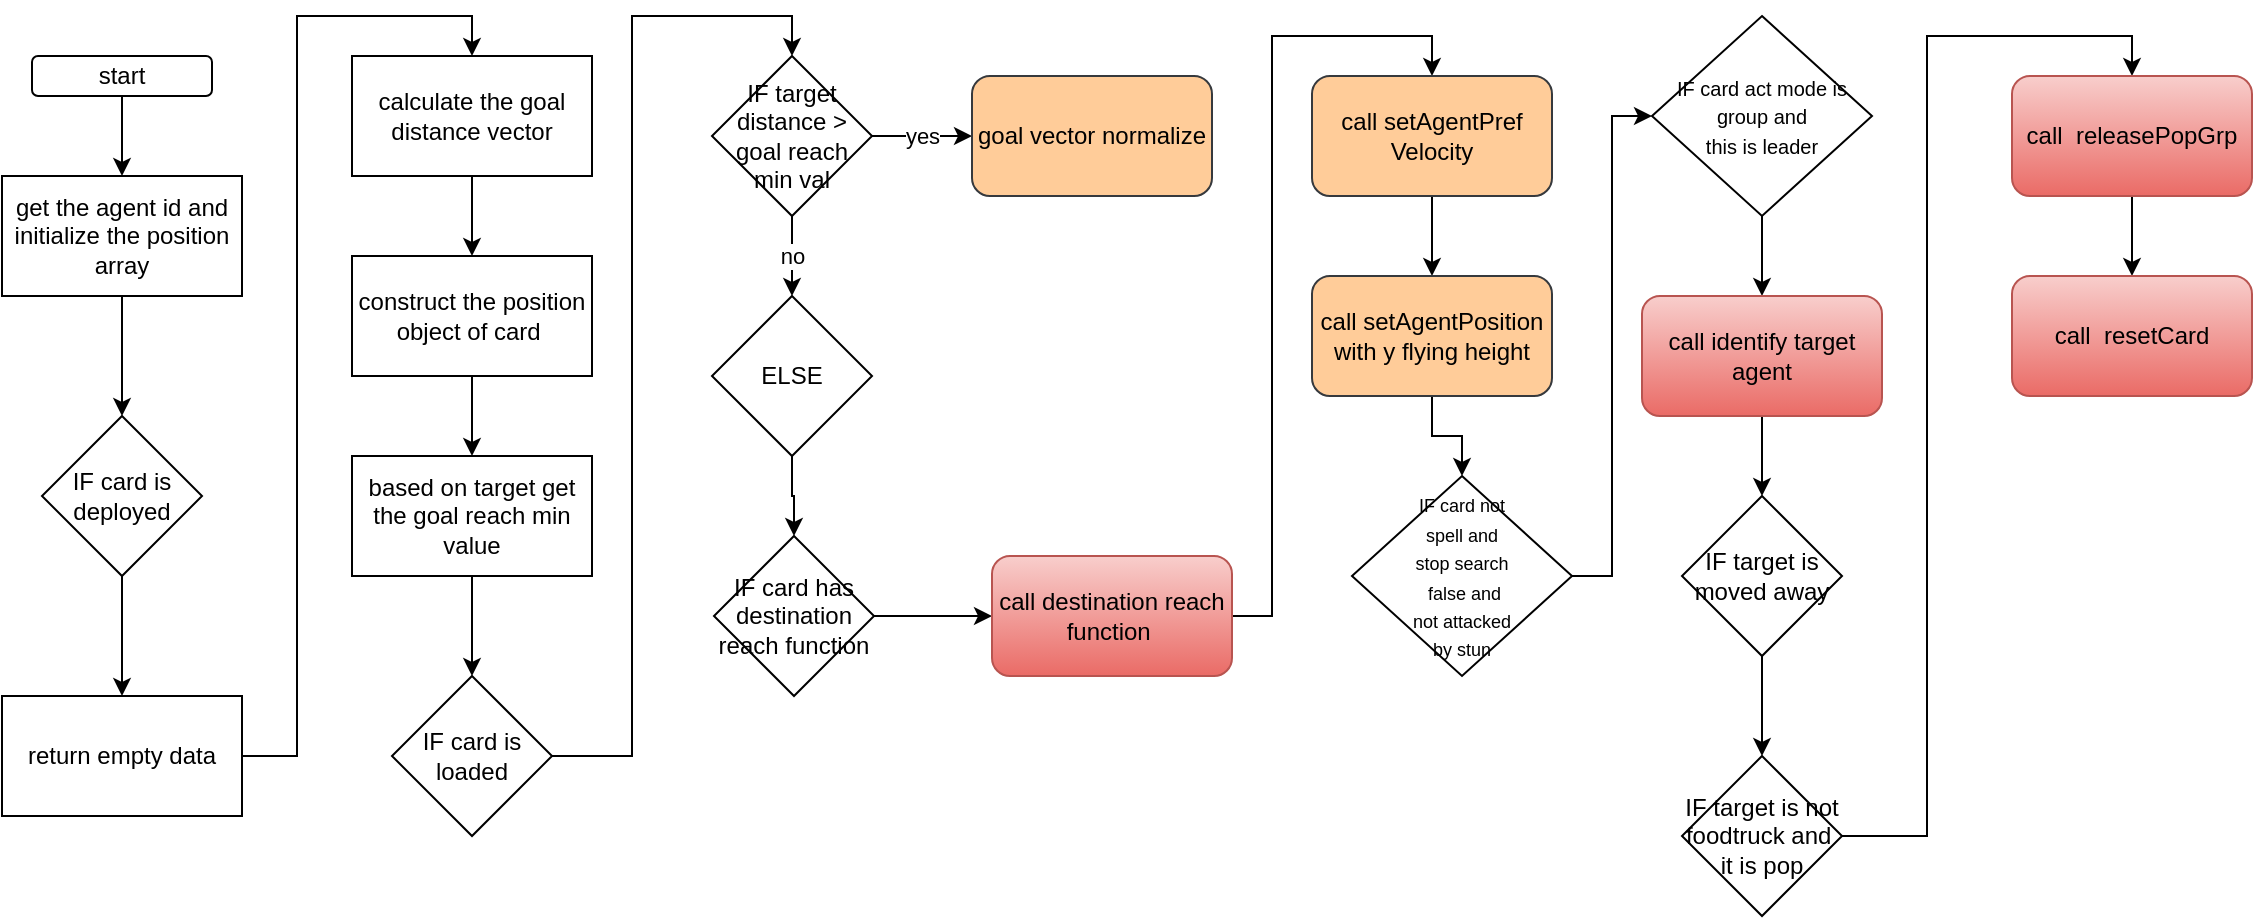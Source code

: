 <mxfile version="17.5.0" type="github">
  <diagram id="NRG96wmKsFy-NSimjWAR" name="Page-1">
    <mxGraphModel dx="1038" dy="579" grid="1" gridSize="10" guides="1" tooltips="1" connect="1" arrows="1" fold="1" page="1" pageScale="1" pageWidth="850" pageHeight="1100" math="0" shadow="0">
      <root>
        <mxCell id="0" />
        <mxCell id="1" parent="0" />
        <mxCell id="cC3KhHnQdyNx1ZXIQcRA-8" value="" style="edgeStyle=orthogonalEdgeStyle;rounded=0;orthogonalLoop=1;jettySize=auto;html=1;" edge="1" parent="1" source="cC3KhHnQdyNx1ZXIQcRA-1" target="cC3KhHnQdyNx1ZXIQcRA-2">
          <mxGeometry relative="1" as="geometry" />
        </mxCell>
        <mxCell id="cC3KhHnQdyNx1ZXIQcRA-1" value="start" style="rounded=1;whiteSpace=wrap;html=1;" vertex="1" parent="1">
          <mxGeometry x="80" y="30" width="90" height="20" as="geometry" />
        </mxCell>
        <mxCell id="cC3KhHnQdyNx1ZXIQcRA-9" style="edgeStyle=orthogonalEdgeStyle;rounded=0;orthogonalLoop=1;jettySize=auto;html=1;" edge="1" parent="1" source="cC3KhHnQdyNx1ZXIQcRA-2" target="cC3KhHnQdyNx1ZXIQcRA-3">
          <mxGeometry relative="1" as="geometry" />
        </mxCell>
        <mxCell id="cC3KhHnQdyNx1ZXIQcRA-2" value="get the agent id and initialize the position&lt;br&gt;array" style="rounded=0;whiteSpace=wrap;html=1;" vertex="1" parent="1">
          <mxGeometry x="65" y="90" width="120" height="60" as="geometry" />
        </mxCell>
        <mxCell id="cC3KhHnQdyNx1ZXIQcRA-11" value="" style="edgeStyle=orthogonalEdgeStyle;rounded=0;orthogonalLoop=1;jettySize=auto;html=1;" edge="1" parent="1" source="cC3KhHnQdyNx1ZXIQcRA-3" target="cC3KhHnQdyNx1ZXIQcRA-10">
          <mxGeometry relative="1" as="geometry" />
        </mxCell>
        <mxCell id="cC3KhHnQdyNx1ZXIQcRA-3" value="IF card is deployed" style="rhombus;whiteSpace=wrap;html=1;rounded=0;" vertex="1" parent="1">
          <mxGeometry x="85" y="210" width="80" height="80" as="geometry" />
        </mxCell>
        <mxCell id="cC3KhHnQdyNx1ZXIQcRA-14" value="" style="edgeStyle=orthogonalEdgeStyle;rounded=0;orthogonalLoop=1;jettySize=auto;html=1;" edge="1" parent="1" source="cC3KhHnQdyNx1ZXIQcRA-4" target="cC3KhHnQdyNx1ZXIQcRA-13">
          <mxGeometry relative="1" as="geometry" />
        </mxCell>
        <mxCell id="cC3KhHnQdyNx1ZXIQcRA-4" value="calculate the goal distance vector" style="whiteSpace=wrap;html=1;rounded=0;" vertex="1" parent="1">
          <mxGeometry x="240" y="30" width="120" height="60" as="geometry" />
        </mxCell>
        <mxCell id="cC3KhHnQdyNx1ZXIQcRA-20" value="yes" style="edgeStyle=orthogonalEdgeStyle;rounded=0;orthogonalLoop=1;jettySize=auto;html=1;" edge="1" parent="1" source="cC3KhHnQdyNx1ZXIQcRA-5" target="cC3KhHnQdyNx1ZXIQcRA-6">
          <mxGeometry relative="1" as="geometry" />
        </mxCell>
        <mxCell id="cC3KhHnQdyNx1ZXIQcRA-21" value="no" style="edgeStyle=orthogonalEdgeStyle;rounded=0;orthogonalLoop=1;jettySize=auto;html=1;" edge="1" parent="1" source="cC3KhHnQdyNx1ZXIQcRA-5" target="cC3KhHnQdyNx1ZXIQcRA-7">
          <mxGeometry relative="1" as="geometry" />
        </mxCell>
        <mxCell id="cC3KhHnQdyNx1ZXIQcRA-5" value="IF target distance &amp;gt; goal reach min val" style="rhombus;whiteSpace=wrap;html=1;rounded=0;" vertex="1" parent="1">
          <mxGeometry x="420" y="30" width="80" height="80" as="geometry" />
        </mxCell>
        <mxCell id="cC3KhHnQdyNx1ZXIQcRA-6" value="goal vector normalize" style="rounded=1;whiteSpace=wrap;html=1;fillColor=#ffcc99;strokeColor=#36393d;" vertex="1" parent="1">
          <mxGeometry x="550" y="40" width="120" height="60" as="geometry" />
        </mxCell>
        <mxCell id="cC3KhHnQdyNx1ZXIQcRA-23" value="" style="edgeStyle=orthogonalEdgeStyle;rounded=0;orthogonalLoop=1;jettySize=auto;html=1;" edge="1" parent="1" source="cC3KhHnQdyNx1ZXIQcRA-7" target="cC3KhHnQdyNx1ZXIQcRA-22">
          <mxGeometry relative="1" as="geometry" />
        </mxCell>
        <mxCell id="cC3KhHnQdyNx1ZXIQcRA-7" value="ELSE" style="rhombus;whiteSpace=wrap;html=1;rounded=0;" vertex="1" parent="1">
          <mxGeometry x="420" y="150" width="80" height="80" as="geometry" />
        </mxCell>
        <mxCell id="cC3KhHnQdyNx1ZXIQcRA-12" style="edgeStyle=orthogonalEdgeStyle;rounded=0;orthogonalLoop=1;jettySize=auto;html=1;entryX=0.5;entryY=0;entryDx=0;entryDy=0;" edge="1" parent="1" source="cC3KhHnQdyNx1ZXIQcRA-10" target="cC3KhHnQdyNx1ZXIQcRA-4">
          <mxGeometry relative="1" as="geometry" />
        </mxCell>
        <mxCell id="cC3KhHnQdyNx1ZXIQcRA-10" value="return empty data" style="whiteSpace=wrap;html=1;rounded=0;" vertex="1" parent="1">
          <mxGeometry x="65" y="350" width="120" height="60" as="geometry" />
        </mxCell>
        <mxCell id="cC3KhHnQdyNx1ZXIQcRA-16" value="" style="edgeStyle=orthogonalEdgeStyle;rounded=0;orthogonalLoop=1;jettySize=auto;html=1;" edge="1" parent="1" source="cC3KhHnQdyNx1ZXIQcRA-13" target="cC3KhHnQdyNx1ZXIQcRA-15">
          <mxGeometry relative="1" as="geometry" />
        </mxCell>
        <mxCell id="cC3KhHnQdyNx1ZXIQcRA-13" value="construct the position object of card&amp;nbsp;" style="whiteSpace=wrap;html=1;rounded=0;" vertex="1" parent="1">
          <mxGeometry x="240" y="130" width="120" height="60" as="geometry" />
        </mxCell>
        <mxCell id="cC3KhHnQdyNx1ZXIQcRA-18" value="" style="edgeStyle=orthogonalEdgeStyle;rounded=0;orthogonalLoop=1;jettySize=auto;html=1;" edge="1" parent="1" source="cC3KhHnQdyNx1ZXIQcRA-15" target="cC3KhHnQdyNx1ZXIQcRA-17">
          <mxGeometry relative="1" as="geometry" />
        </mxCell>
        <mxCell id="cC3KhHnQdyNx1ZXIQcRA-15" value="based on target get the goal reach min value" style="whiteSpace=wrap;html=1;rounded=0;" vertex="1" parent="1">
          <mxGeometry x="240" y="230" width="120" height="60" as="geometry" />
        </mxCell>
        <mxCell id="cC3KhHnQdyNx1ZXIQcRA-19" style="edgeStyle=orthogonalEdgeStyle;rounded=0;orthogonalLoop=1;jettySize=auto;html=1;entryX=0.5;entryY=0;entryDx=0;entryDy=0;" edge="1" parent="1" source="cC3KhHnQdyNx1ZXIQcRA-17" target="cC3KhHnQdyNx1ZXIQcRA-5">
          <mxGeometry relative="1" as="geometry" />
        </mxCell>
        <mxCell id="cC3KhHnQdyNx1ZXIQcRA-17" value="IF card is loaded" style="rhombus;whiteSpace=wrap;html=1;rounded=0;" vertex="1" parent="1">
          <mxGeometry x="260" y="340" width="80" height="80" as="geometry" />
        </mxCell>
        <mxCell id="cC3KhHnQdyNx1ZXIQcRA-25" value="" style="edgeStyle=orthogonalEdgeStyle;rounded=0;orthogonalLoop=1;jettySize=auto;html=1;" edge="1" parent="1" source="cC3KhHnQdyNx1ZXIQcRA-22" target="cC3KhHnQdyNx1ZXIQcRA-24">
          <mxGeometry relative="1" as="geometry" />
        </mxCell>
        <mxCell id="cC3KhHnQdyNx1ZXIQcRA-22" value="IF card has destination reach function" style="rhombus;whiteSpace=wrap;html=1;rounded=0;" vertex="1" parent="1">
          <mxGeometry x="421" y="270" width="80" height="80" as="geometry" />
        </mxCell>
        <mxCell id="cC3KhHnQdyNx1ZXIQcRA-28" style="edgeStyle=orthogonalEdgeStyle;rounded=0;orthogonalLoop=1;jettySize=auto;html=1;entryX=0.5;entryY=0;entryDx=0;entryDy=0;" edge="1" parent="1" source="cC3KhHnQdyNx1ZXIQcRA-24" target="cC3KhHnQdyNx1ZXIQcRA-26">
          <mxGeometry relative="1" as="geometry" />
        </mxCell>
        <mxCell id="cC3KhHnQdyNx1ZXIQcRA-24" value="call destination reach function&amp;nbsp;" style="rounded=1;whiteSpace=wrap;html=1;fillColor=#f8cecc;gradientColor=#ea6b66;strokeColor=#b85450;" vertex="1" parent="1">
          <mxGeometry x="560" y="280" width="120" height="60" as="geometry" />
        </mxCell>
        <mxCell id="cC3KhHnQdyNx1ZXIQcRA-29" value="" style="edgeStyle=orthogonalEdgeStyle;rounded=0;orthogonalLoop=1;jettySize=auto;html=1;" edge="1" parent="1" source="cC3KhHnQdyNx1ZXIQcRA-26" target="cC3KhHnQdyNx1ZXIQcRA-27">
          <mxGeometry relative="1" as="geometry" />
        </mxCell>
        <mxCell id="cC3KhHnQdyNx1ZXIQcRA-26" value="call&amp;nbsp;setAgentPref&lt;br&gt;Velocity" style="rounded=1;whiteSpace=wrap;html=1;fillColor=#ffcc99;strokeColor=#36393d;" vertex="1" parent="1">
          <mxGeometry x="720" y="40" width="120" height="60" as="geometry" />
        </mxCell>
        <mxCell id="cC3KhHnQdyNx1ZXIQcRA-31" value="" style="edgeStyle=orthogonalEdgeStyle;rounded=0;orthogonalLoop=1;jettySize=auto;html=1;" edge="1" parent="1" source="cC3KhHnQdyNx1ZXIQcRA-27" target="cC3KhHnQdyNx1ZXIQcRA-30">
          <mxGeometry relative="1" as="geometry" />
        </mxCell>
        <mxCell id="cC3KhHnQdyNx1ZXIQcRA-27" value="call&amp;nbsp;setAgentPosition with y flying height" style="rounded=1;whiteSpace=wrap;html=1;fillColor=#ffcc99;strokeColor=#36393d;" vertex="1" parent="1">
          <mxGeometry x="720" y="140" width="120" height="60" as="geometry" />
        </mxCell>
        <mxCell id="cC3KhHnQdyNx1ZXIQcRA-33" value="" style="edgeStyle=orthogonalEdgeStyle;rounded=0;orthogonalLoop=1;jettySize=auto;html=1;fontSize=9;" edge="1" parent="1" source="cC3KhHnQdyNx1ZXIQcRA-30" target="cC3KhHnQdyNx1ZXIQcRA-32">
          <mxGeometry relative="1" as="geometry">
            <Array as="points">
              <mxPoint x="870" y="290" />
              <mxPoint x="870" y="60" />
            </Array>
          </mxGeometry>
        </mxCell>
        <mxCell id="cC3KhHnQdyNx1ZXIQcRA-30" value="&lt;font style=&quot;font-size: 9px&quot;&gt;IF card not &lt;br&gt;spell and &lt;br&gt;stop search&lt;br&gt;&amp;nbsp;false and &lt;br&gt;not attacked &lt;br&gt;by stun&lt;/font&gt;" style="rhombus;whiteSpace=wrap;html=1;" vertex="1" parent="1">
          <mxGeometry x="740" y="240" width="110" height="100" as="geometry" />
        </mxCell>
        <mxCell id="cC3KhHnQdyNx1ZXIQcRA-35" value="" style="edgeStyle=orthogonalEdgeStyle;rounded=0;orthogonalLoop=1;jettySize=auto;html=1;fontSize=9;" edge="1" parent="1" source="cC3KhHnQdyNx1ZXIQcRA-32" target="cC3KhHnQdyNx1ZXIQcRA-34">
          <mxGeometry relative="1" as="geometry" />
        </mxCell>
        <mxCell id="cC3KhHnQdyNx1ZXIQcRA-32" value="&lt;font size=&quot;1&quot;&gt;IF card act mode is group and &lt;br&gt;this is leader&lt;/font&gt;" style="rhombus;whiteSpace=wrap;html=1;" vertex="1" parent="1">
          <mxGeometry x="890" y="10" width="110" height="100" as="geometry" />
        </mxCell>
        <mxCell id="cC3KhHnQdyNx1ZXIQcRA-37" value="" style="edgeStyle=orthogonalEdgeStyle;rounded=0;orthogonalLoop=1;jettySize=auto;html=1;fontSize=9;" edge="1" parent="1" source="cC3KhHnQdyNx1ZXIQcRA-34" target="cC3KhHnQdyNx1ZXIQcRA-36">
          <mxGeometry relative="1" as="geometry" />
        </mxCell>
        <mxCell id="cC3KhHnQdyNx1ZXIQcRA-34" value="call identify target agent" style="rounded=1;whiteSpace=wrap;html=1;fillColor=#f8cecc;gradientColor=#ea6b66;strokeColor=#b85450;" vertex="1" parent="1">
          <mxGeometry x="885" y="150" width="120" height="60" as="geometry" />
        </mxCell>
        <mxCell id="cC3KhHnQdyNx1ZXIQcRA-44" value="" style="edgeStyle=orthogonalEdgeStyle;rounded=0;orthogonalLoop=1;jettySize=auto;html=1;fontSize=12;" edge="1" parent="1" source="cC3KhHnQdyNx1ZXIQcRA-36" target="cC3KhHnQdyNx1ZXIQcRA-43">
          <mxGeometry relative="1" as="geometry" />
        </mxCell>
        <mxCell id="cC3KhHnQdyNx1ZXIQcRA-36" value="&lt;font style=&quot;font-size: 12px&quot;&gt;IF target is moved away&lt;/font&gt;" style="rhombus;whiteSpace=wrap;html=1;fontSize=9;" vertex="1" parent="1">
          <mxGeometry x="905" y="250" width="80" height="80" as="geometry" />
        </mxCell>
        <mxCell id="cC3KhHnQdyNx1ZXIQcRA-46" style="edgeStyle=orthogonalEdgeStyle;rounded=0;orthogonalLoop=1;jettySize=auto;html=1;entryX=0.5;entryY=0;entryDx=0;entryDy=0;fontSize=12;" edge="1" parent="1" source="cC3KhHnQdyNx1ZXIQcRA-43" target="cC3KhHnQdyNx1ZXIQcRA-45">
          <mxGeometry relative="1" as="geometry" />
        </mxCell>
        <mxCell id="cC3KhHnQdyNx1ZXIQcRA-43" value="&lt;font style=&quot;font-size: 12px&quot;&gt;IF target is not foodtruck and&amp;nbsp; it is pop&lt;/font&gt;" style="rhombus;whiteSpace=wrap;html=1;fontSize=9;" vertex="1" parent="1">
          <mxGeometry x="905" y="380" width="80" height="80" as="geometry" />
        </mxCell>
        <mxCell id="cC3KhHnQdyNx1ZXIQcRA-48" value="" style="edgeStyle=orthogonalEdgeStyle;rounded=0;orthogonalLoop=1;jettySize=auto;html=1;fontSize=12;" edge="1" parent="1" source="cC3KhHnQdyNx1ZXIQcRA-45" target="cC3KhHnQdyNx1ZXIQcRA-47">
          <mxGeometry relative="1" as="geometry" />
        </mxCell>
        <mxCell id="cC3KhHnQdyNx1ZXIQcRA-45" value="call&amp;nbsp;&amp;nbsp;releasePopGrp" style="rounded=1;whiteSpace=wrap;html=1;fillColor=#f8cecc;gradientColor=#ea6b66;strokeColor=#b85450;" vertex="1" parent="1">
          <mxGeometry x="1070" y="40" width="120" height="60" as="geometry" />
        </mxCell>
        <mxCell id="cC3KhHnQdyNx1ZXIQcRA-47" value="call&amp;nbsp;&amp;nbsp;resetCard" style="rounded=1;whiteSpace=wrap;html=1;fillColor=#f8cecc;gradientColor=#ea6b66;strokeColor=#b85450;" vertex="1" parent="1">
          <mxGeometry x="1070" y="140" width="120" height="60" as="geometry" />
        </mxCell>
      </root>
    </mxGraphModel>
  </diagram>
</mxfile>
